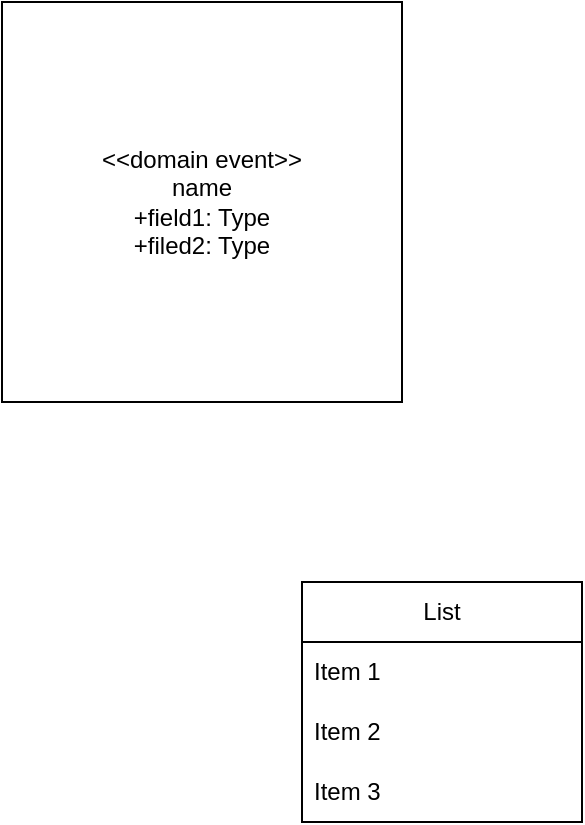 <mxfile version="23.1.4" type="github">
  <diagram name="Page-1" id="4tOsEFva7EfyPiVqmQkj">
    <mxGraphModel dx="821" dy="521" grid="1" gridSize="10" guides="1" tooltips="1" connect="1" arrows="1" fold="1" page="1" pageScale="1" pageWidth="850" pageHeight="1100" math="0" shadow="0">
      <root>
        <mxCell id="0" />
        <mxCell id="1" parent="0" />
        <mxCell id="3bLEPvJgmXz5M-kLv61o-2" value="&amp;lt;&amp;lt;domain event&amp;gt;&amp;gt;&lt;br&gt;name&lt;br&gt;+field1: Type&lt;br&gt;+filed2: Type" style="whiteSpace=wrap;html=1;aspect=fixed;" vertex="1" parent="1">
          <mxGeometry x="260" y="180" width="200" height="200" as="geometry" />
        </mxCell>
        <mxCell id="3bLEPvJgmXz5M-kLv61o-7" value="List" style="swimlane;fontStyle=0;childLayout=stackLayout;horizontal=1;startSize=30;horizontalStack=0;resizeParent=1;resizeParentMax=0;resizeLast=0;collapsible=1;marginBottom=0;whiteSpace=wrap;html=1;" vertex="1" parent="1">
          <mxGeometry x="410" y="470" width="140" height="120" as="geometry">
            <mxRectangle x="410" y="470" width="60" height="30" as="alternateBounds" />
          </mxGeometry>
        </mxCell>
        <mxCell id="3bLEPvJgmXz5M-kLv61o-8" value="Item 1" style="text;strokeColor=none;fillColor=none;align=left;verticalAlign=middle;spacingLeft=4;spacingRight=4;overflow=hidden;points=[[0,0.5],[1,0.5]];portConstraint=eastwest;rotatable=0;whiteSpace=wrap;html=1;" vertex="1" parent="3bLEPvJgmXz5M-kLv61o-7">
          <mxGeometry y="30" width="140" height="30" as="geometry" />
        </mxCell>
        <mxCell id="3bLEPvJgmXz5M-kLv61o-9" value="Item 2" style="text;strokeColor=none;fillColor=none;align=left;verticalAlign=middle;spacingLeft=4;spacingRight=4;overflow=hidden;points=[[0,0.5],[1,0.5]];portConstraint=eastwest;rotatable=0;whiteSpace=wrap;html=1;" vertex="1" parent="3bLEPvJgmXz5M-kLv61o-7">
          <mxGeometry y="60" width="140" height="30" as="geometry" />
        </mxCell>
        <mxCell id="3bLEPvJgmXz5M-kLv61o-10" value="Item 3" style="text;strokeColor=none;fillColor=none;align=left;verticalAlign=middle;spacingLeft=4;spacingRight=4;overflow=hidden;points=[[0,0.5],[1,0.5]];portConstraint=eastwest;rotatable=0;whiteSpace=wrap;html=1;" vertex="1" parent="3bLEPvJgmXz5M-kLv61o-7">
          <mxGeometry y="90" width="140" height="30" as="geometry" />
        </mxCell>
      </root>
    </mxGraphModel>
  </diagram>
</mxfile>
